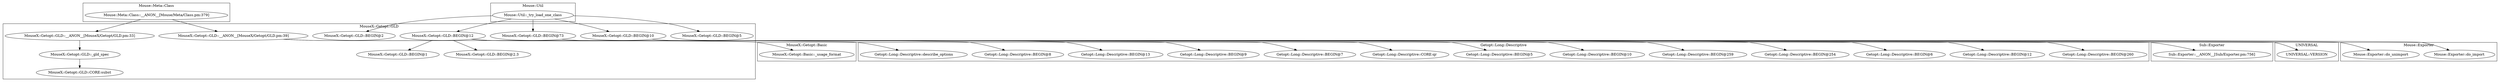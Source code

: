 digraph {
graph [overlap=false]
subgraph cluster_Sub_Exporter {
	label="Sub::Exporter";
	"Sub::Exporter::__ANON__[Sub/Exporter.pm:756]";
}
subgraph cluster_Mouse_Meta_Class {
	label="Mouse::Meta::Class";
	"Mouse::Meta::Class::__ANON__[Mouse/Meta/Class.pm:379]";
}
subgraph cluster_Mouse_Exporter {
	label="Mouse::Exporter";
	"Mouse::Exporter::do_import";
	"Mouse::Exporter::do_unimport";
}
subgraph cluster_MouseX_Getopt_Basic {
	label="MouseX::Getopt::Basic";
	"MouseX::Getopt::Basic::_usage_format";
}
subgraph cluster_MouseX_Getopt_GLD {
	label="MouseX::Getopt::GLD";
	"MouseX::Getopt::GLD::__ANON__[MouseX/Getopt/GLD.pm:39]";
	"MouseX::Getopt::GLD::BEGIN@1";
	"MouseX::Getopt::GLD::CORE:subst";
	"MouseX::Getopt::GLD::BEGIN@12";
	"MouseX::Getopt::GLD::BEGIN@2";
	"MouseX::Getopt::GLD::BEGIN@5";
	"MouseX::Getopt::GLD::_gld_spec";
	"MouseX::Getopt::GLD::BEGIN@73";
	"MouseX::Getopt::GLD::BEGIN@2.3";
	"MouseX::Getopt::GLD::__ANON__[MouseX/Getopt/GLD.pm:33]";
	"MouseX::Getopt::GLD::BEGIN@10";
}
subgraph cluster_UNIVERSAL {
	label="UNIVERSAL";
	"UNIVERSAL::VERSION";
}
subgraph cluster_Getopt_Long_Descriptive {
	label="Getopt::Long::Descriptive";
	"Getopt::Long::Descriptive::BEGIN@9";
	"Getopt::Long::Descriptive::describe_options";
	"Getopt::Long::Descriptive::BEGIN@13";
	"Getopt::Long::Descriptive::BEGIN@8";
	"Getopt::Long::Descriptive::BEGIN@260";
	"Getopt::Long::Descriptive::BEGIN@12";
	"Getopt::Long::Descriptive::BEGIN@6";
	"Getopt::Long::Descriptive::BEGIN@254";
	"Getopt::Long::Descriptive::BEGIN@259";
	"Getopt::Long::Descriptive::BEGIN@10";
	"Getopt::Long::Descriptive::BEGIN@5";
	"Getopt::Long::Descriptive::CORE:qr";
	"Getopt::Long::Descriptive::BEGIN@7";
}
subgraph cluster_Mouse_Util {
	label="Mouse::Util";
	"Mouse::Util::_try_load_one_class";
}
"MouseX::Getopt::GLD::BEGIN@12" -> "Getopt::Long::Descriptive::BEGIN@260";
"MouseX::Getopt::GLD::__ANON__[MouseX/Getopt/GLD.pm:33]" -> "MouseX::Getopt::GLD::_gld_spec";
"MouseX::Getopt::GLD::BEGIN@12" -> "Getopt::Long::Descriptive::BEGIN@6";
"MouseX::Getopt::GLD::BEGIN@12" -> "Sub::Exporter::__ANON__[Sub/Exporter.pm:756]";
"MouseX::Getopt::GLD::BEGIN@73" -> "Mouse::Exporter::do_unimport";
"Mouse::Util::_try_load_one_class" -> "MouseX::Getopt::GLD::BEGIN@5";
"Mouse::Util::_try_load_one_class" -> "MouseX::Getopt::GLD::BEGIN@10";
"MouseX::Getopt::GLD::BEGIN@12" -> "Getopt::Long::Descriptive::BEGIN@5";
"MouseX::Getopt::GLD::_gld_spec" -> "MouseX::Getopt::GLD::CORE:subst";
"Mouse::Util::_try_load_one_class" -> "MouseX::Getopt::GLD::BEGIN@12";
"MouseX::Getopt::GLD::BEGIN@10" -> "Mouse::Exporter::do_import";
"MouseX::Getopt::GLD::BEGIN@12" -> "Getopt::Long::Descriptive::BEGIN@254";
"MouseX::Getopt::GLD::BEGIN@12" -> "Getopt::Long::Descriptive::BEGIN@12";
"MouseX::Getopt::GLD::BEGIN@12" -> "MouseX::Getopt::GLD::BEGIN@1";
"MouseX::Getopt::GLD::BEGIN@12" -> "Getopt::Long::Descriptive::BEGIN@8";
"Mouse::Util::_try_load_one_class" -> "MouseX::Getopt::GLD::BEGIN@73";
"MouseX::Getopt::GLD::BEGIN@12" -> "Getopt::Long::Descriptive::BEGIN@9";
"Mouse::Meta::Class::__ANON__[Mouse/Meta/Class.pm:379]" -> "MouseX::Getopt::GLD::__ANON__[MouseX/Getopt/GLD.pm:39]";
"Mouse::Util::_try_load_one_class" -> "MouseX::Getopt::GLD::BEGIN@2";
"MouseX::Getopt::GLD::BEGIN@12" -> "MouseX::Getopt::GLD::BEGIN@2.3";
"MouseX::Getopt::GLD::__ANON__[MouseX/Getopt/GLD.pm:39]" -> "Getopt::Long::Descriptive::describe_options";
"MouseX::Getopt::GLD::BEGIN@12" -> "Getopt::Long::Descriptive::BEGIN@259";
"MouseX::Getopt::GLD::BEGIN@12" -> "Getopt::Long::Descriptive::BEGIN@10";
"MouseX::Getopt::GLD::__ANON__[MouseX/Getopt/GLD.pm:39]" -> "MouseX::Getopt::Basic::_usage_format";
"MouseX::Getopt::GLD::BEGIN@12" -> "Getopt::Long::Descriptive::BEGIN@13";
"MouseX::Getopt::GLD::BEGIN@12" -> "Getopt::Long::Descriptive::CORE:qr";
"MouseX::Getopt::GLD::BEGIN@12" -> "UNIVERSAL::VERSION";
"Mouse::Meta::Class::__ANON__[Mouse/Meta/Class.pm:379]" -> "MouseX::Getopt::GLD::__ANON__[MouseX/Getopt/GLD.pm:33]";
"MouseX::Getopt::GLD::BEGIN@12" -> "Getopt::Long::Descriptive::BEGIN@7";
}

